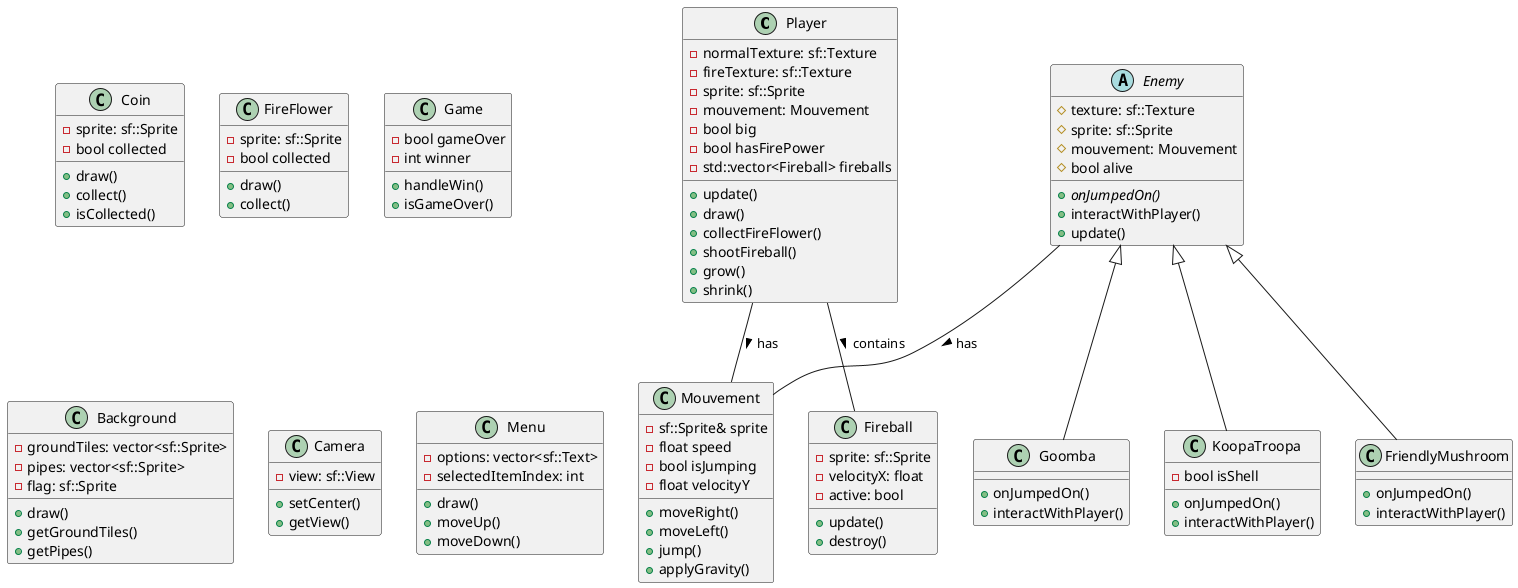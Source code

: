 @startuml Complete Class Diagram

' Player-related classes
class Player {
  ' Key attributes
  - normalTexture: sf::Texture
  - fireTexture: sf::Texture
  - sprite: sf::Sprite
  - mouvement: Mouvement
  - bool big
  - bool hasFirePower
  - std::vector<Fireball> fireballs
  
  ' Key methods
  + update()
  + draw()
  + collectFireFlower()
  + shootFireball()
  + grow()
  + shrink()
}

class Mouvement {
  - sf::Sprite& sprite
  - float speed
  - bool isJumping
  - float velocityY
  
  + moveRight()
  + moveLeft()
  + jump()
  + applyGravity()
}

' Enemy-related classes
abstract class Enemy {
  # texture: sf::Texture
  # sprite: sf::Sprite
  # mouvement: Mouvement
  # bool alive
  
  + {abstract} onJumpedOn()
  + interactWithPlayer()
  + update()
}

class Goomba {
  + onJumpedOn()
  + interactWithPlayer()
}

class KoopaTroopa {
  - bool isShell
  + onJumpedOn()
  + interactWithPlayer()
}

class FriendlyMushroom {
  + onJumpedOn()
  + interactWithPlayer()
}

' Item classes
class Coin {
  - sprite: sf::Sprite
  - bool collected
  
  + draw()
  + collect()
  + isCollected()
}

class FireFlower {
  - sprite: sf::Sprite
  - bool collected
  
  + draw()
  + collect()
}

class Fireball {
  - sprite: sf::Sprite
  - velocityX: float
  - active: bool
  
  + update()
  + destroy()
}

' Game management classes
class Game {
  - bool gameOver
  - int winner
  
  + handleWin()
  + isGameOver()
}

class Background {
  - groundTiles: vector<sf::Sprite>
  - pipes: vector<sf::Sprite>
  - flag: sf::Sprite
  
  + draw()
  + getGroundTiles()
  + getPipes()
}

class Camera {
  - view: sf::View
  
  + setCenter()
  + getView()
}

class Menu {
  - options: vector<sf::Text>
  - selectedItemIndex: int
  
  + draw()
  + moveUp()
  + moveDown()
}

' Relationships
Player -- Mouvement : has >
Player -- Fireball : contains >

Enemy <|-- Goomba
Enemy <|-- KoopaTroopa
Enemy <|-- FriendlyMushroom
Enemy -- Mouvement : has >

@enduml
